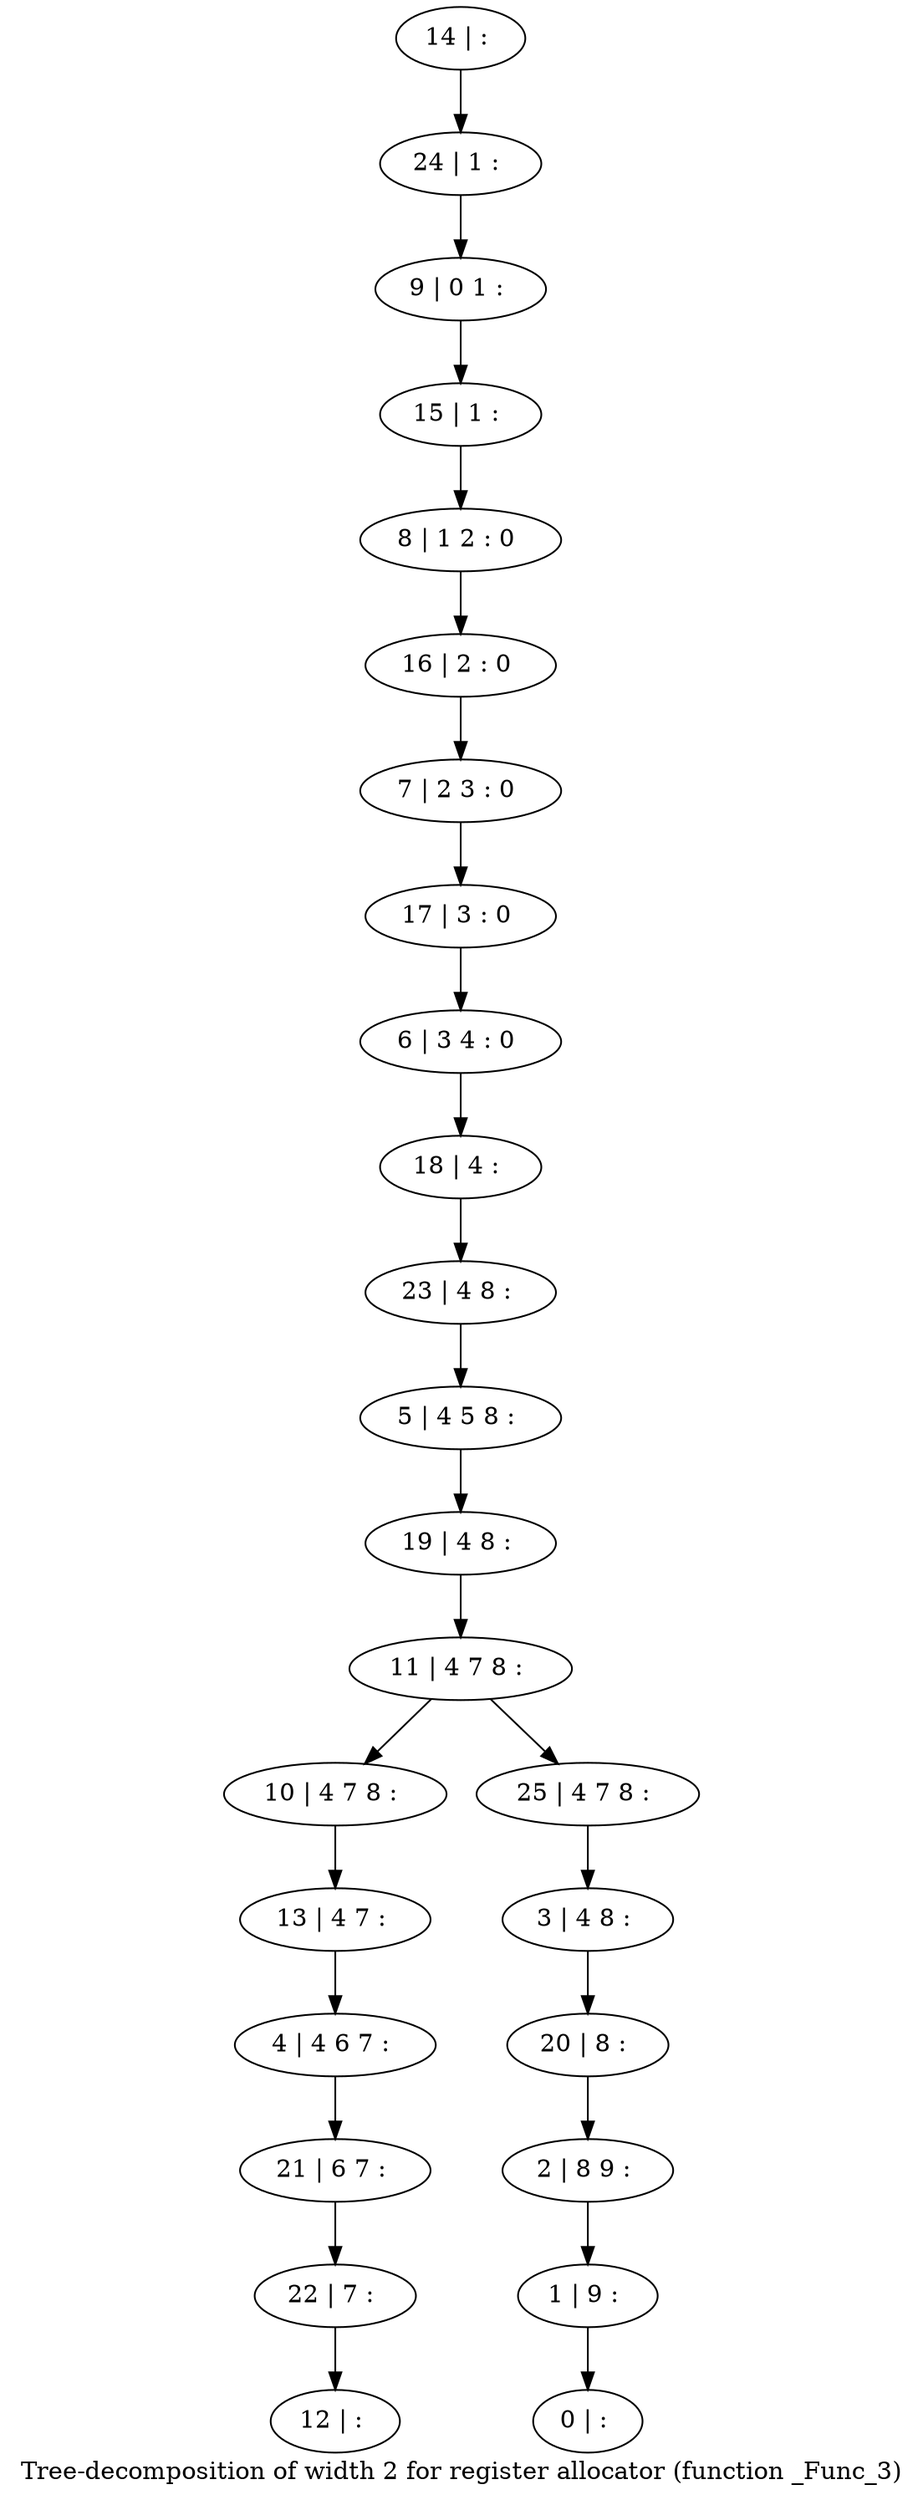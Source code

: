 digraph G {
graph [label="Tree-decomposition of width 2 for register allocator (function _Func_3)"]
0[label="0 | : "];
1[label="1 | 9 : "];
2[label="2 | 8 9 : "];
3[label="3 | 4 8 : "];
4[label="4 | 4 6 7 : "];
5[label="5 | 4 5 8 : "];
6[label="6 | 3 4 : 0 "];
7[label="7 | 2 3 : 0 "];
8[label="8 | 1 2 : 0 "];
9[label="9 | 0 1 : "];
10[label="10 | 4 7 8 : "];
11[label="11 | 4 7 8 : "];
12[label="12 | : "];
13[label="13 | 4 7 : "];
14[label="14 | : "];
15[label="15 | 1 : "];
16[label="16 | 2 : 0 "];
17[label="17 | 3 : 0 "];
18[label="18 | 4 : "];
19[label="19 | 4 8 : "];
20[label="20 | 8 : "];
21[label="21 | 6 7 : "];
22[label="22 | 7 : "];
23[label="23 | 4 8 : "];
24[label="24 | 1 : "];
25[label="25 | 4 7 8 : "];
13->4 ;
10->13 ;
4->21 ;
22->12 ;
21->22 ;
14->24 ;
24->9 ;
9->15 ;
15->8 ;
8->16 ;
16->7 ;
7->17 ;
17->6 ;
6->18 ;
18->23 ;
23->5 ;
5->19 ;
19->11 ;
3->20 ;
20->2 ;
2->1 ;
1->0 ;
25->3 ;
11->10 ;
11->25 ;
}
